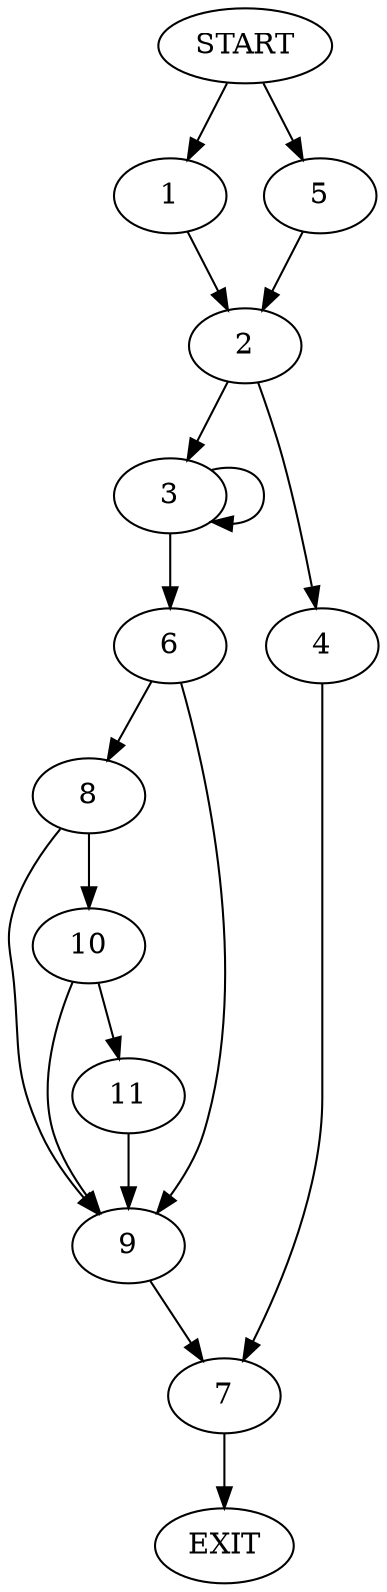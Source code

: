 digraph {
0 [label="START"]
12 [label="EXIT"]
0 -> 1
1 -> 2
2 -> 3
2 -> 4
0 -> 5
5 -> 2
3 -> 3
3 -> 6
4 -> 7
6 -> 8
6 -> 9
9 -> 7
8 -> 10
8 -> 9
10 -> 11
10 -> 9
11 -> 9
7 -> 12
}
